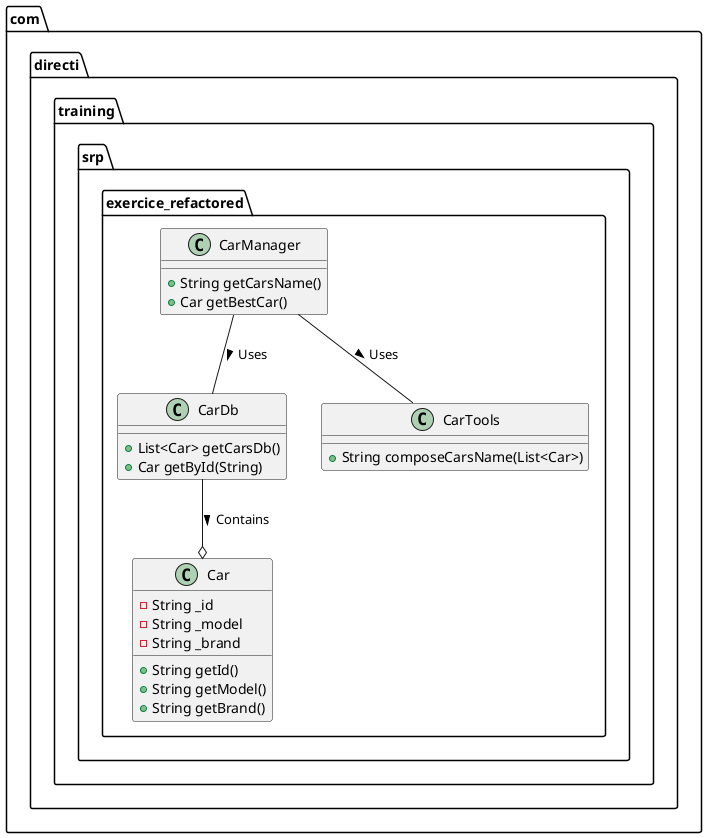 @startuml
class com.directi.training.srp.exercice_refactored.CarDb {
+ List<Car> getCarsDb()
+ Car getById(String)
}
class com.directi.training.srp.exercice_refactored.CarManager {
+ String getCarsName()
+ Car getBestCar()
}
class com.directi.training.srp.exercice_refactored.Car {
- String _id
- String _model
- String _brand
+ String getId()
+ String getModel()
+ String getBrand()
}
class com.directi.training.srp.exercice_refactored.CarTools {
+ String composeCarsName(List<Car>)
}

com.directi.training.srp.exercice_refactored.CarDb --o com.directi.training.srp.exercice_refactored.Car : Contains >
com.directi.training.srp.exercice_refactored.CarManager -- com.directi.training.srp.exercice_refactored.CarDb : Uses >
com.directi.training.srp.exercice_refactored.CarManager -- com.directi.training.srp.exercice_refactored.CarTools : Uses >
@enduml
